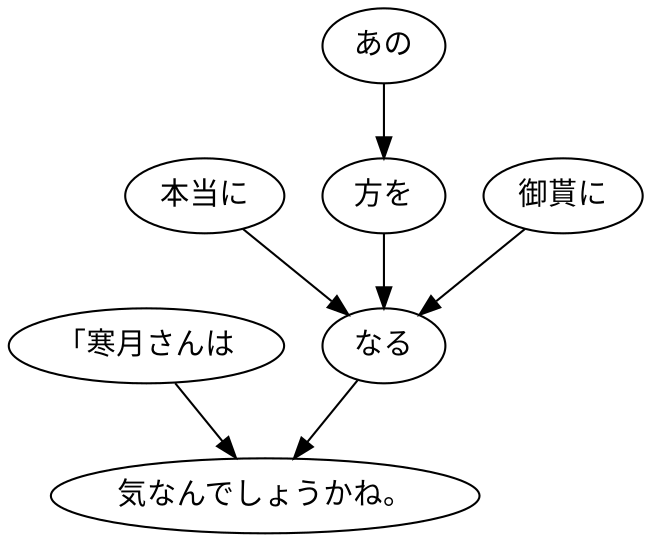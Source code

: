 digraph graph6999 {
	node0 [label="「寒月さんは"];
	node1 [label="本当に"];
	node2 [label="あの"];
	node3 [label="方を"];
	node4 [label="御貰に"];
	node5 [label="なる"];
	node6 [label="気なんでしょうかね。"];
	node0 -> node6;
	node1 -> node5;
	node2 -> node3;
	node3 -> node5;
	node4 -> node5;
	node5 -> node6;
}
